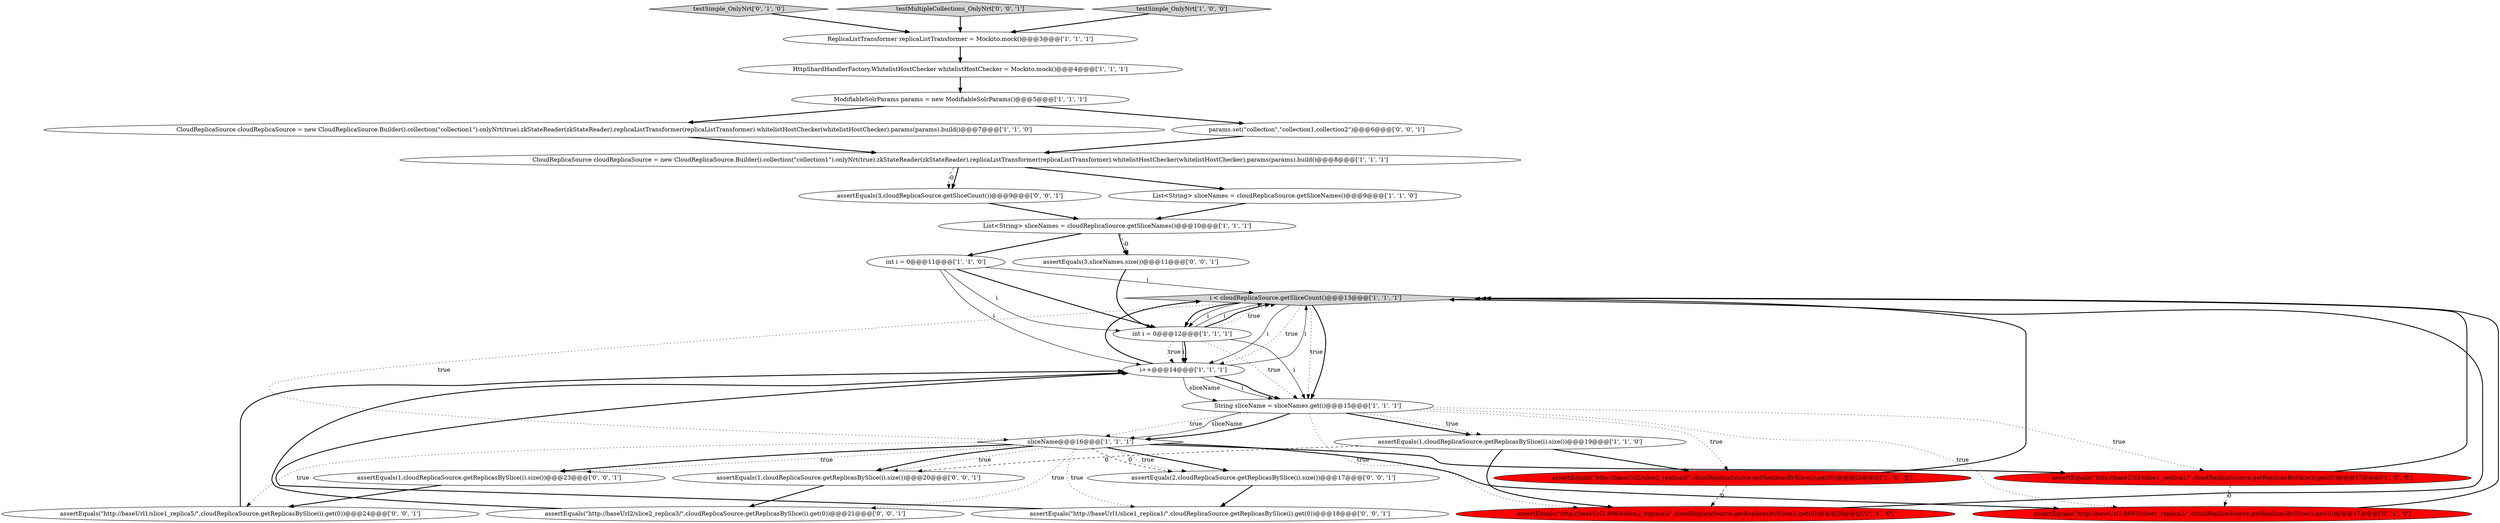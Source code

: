 digraph {
9 [style = filled, label = "i < cloudReplicaSource.getSliceCount()@@@13@@@['1', '1', '1']", fillcolor = lightgray, shape = diamond image = "AAA0AAABBB1BBB"];
20 [style = filled, label = "assertEquals(\"http://baseUrl1/slice1_replica5/\",cloudReplicaSource.getReplicasBySlice(i).get(0))@@@24@@@['0', '0', '1']", fillcolor = white, shape = ellipse image = "AAA0AAABBB3BBB"];
1 [style = filled, label = "int i = 0@@@11@@@['1', '1', '0']", fillcolor = white, shape = ellipse image = "AAA0AAABBB1BBB"];
23 [style = filled, label = "assertEquals(3,cloudReplicaSource.getSliceCount())@@@9@@@['0', '0', '1']", fillcolor = white, shape = ellipse image = "AAA0AAABBB3BBB"];
2 [style = filled, label = "assertEquals(1,cloudReplicaSource.getReplicasBySlice(i).size())@@@19@@@['1', '1', '0']", fillcolor = white, shape = ellipse image = "AAA0AAABBB1BBB"];
15 [style = filled, label = "i++@@@14@@@['1', '1', '1']", fillcolor = white, shape = ellipse image = "AAA0AAABBB1BBB"];
29 [style = filled, label = "assertEquals(1,cloudReplicaSource.getReplicasBySlice(i).size())@@@20@@@['0', '0', '1']", fillcolor = white, shape = ellipse image = "AAA0AAABBB3BBB"];
5 [style = filled, label = "ModifiableSolrParams params = new ModifiableSolrParams()@@@5@@@['1', '1', '1']", fillcolor = white, shape = ellipse image = "AAA0AAABBB1BBB"];
12 [style = filled, label = "int i = 0@@@12@@@['1', '1', '1']", fillcolor = white, shape = ellipse image = "AAA0AAABBB1BBB"];
19 [style = filled, label = "testSimple_OnlyNrt['0', '1', '0']", fillcolor = lightgray, shape = diamond image = "AAA0AAABBB2BBB"];
24 [style = filled, label = "assertEquals(\"http://baseUrl2/slice2_replica3/\",cloudReplicaSource.getReplicasBySlice(i).get(0))@@@21@@@['0', '0', '1']", fillcolor = white, shape = ellipse image = "AAA0AAABBB3BBB"];
26 [style = filled, label = "testMultipleCollections_OnlyNrt['0', '0', '1']", fillcolor = lightgray, shape = diamond image = "AAA0AAABBB3BBB"];
8 [style = filled, label = "List<String> sliceNames = cloudReplicaSource.getSliceNames()@@@10@@@['1', '1', '1']", fillcolor = white, shape = ellipse image = "AAA0AAABBB1BBB"];
10 [style = filled, label = "CloudReplicaSource cloudReplicaSource = new CloudReplicaSource.Builder().collection(\"collection1\").onlyNrt(true).zkStateReader(zkStateReader).replicaListTransformer(replicaListTransformer).whitelistHostChecker(whitelistHostChecker).params(params).build()@@@8@@@['1', '1', '1']", fillcolor = white, shape = ellipse image = "AAA0AAABBB1BBB"];
6 [style = filled, label = "List<String> sliceNames = cloudReplicaSource.getSliceNames()@@@9@@@['1', '1', '0']", fillcolor = white, shape = ellipse image = "AAA0AAABBB1BBB"];
21 [style = filled, label = "assertEquals(1,cloudReplicaSource.getReplicasBySlice(i).size())@@@23@@@['0', '0', '1']", fillcolor = white, shape = ellipse image = "AAA0AAABBB3BBB"];
7 [style = filled, label = "testSimple_OnlyNrt['1', '0', '0']", fillcolor = lightgray, shape = diamond image = "AAA0AAABBB1BBB"];
0 [style = filled, label = "String sliceName = sliceNames.get(i)@@@15@@@['1', '1', '1']", fillcolor = white, shape = ellipse image = "AAA0AAABBB1BBB"];
14 [style = filled, label = "sliceName@@@16@@@['1', '1', '1']", fillcolor = white, shape = diamond image = "AAA0AAABBB1BBB"];
17 [style = filled, label = "assertEquals(\"http://baseUrl1:8983/slice1_replica1/\",cloudReplicaSource.getReplicasBySlice(i).get(0))@@@17@@@['0', '1', '0']", fillcolor = red, shape = ellipse image = "AAA1AAABBB2BBB"];
22 [style = filled, label = "assertEquals(2,cloudReplicaSource.getReplicasBySlice(i).size())@@@17@@@['0', '0', '1']", fillcolor = white, shape = ellipse image = "AAA0AAABBB3BBB"];
11 [style = filled, label = "HttpShardHandlerFactory.WhitelistHostChecker whitelistHostChecker = Mockito.mock()@@@4@@@['1', '1', '1']", fillcolor = white, shape = ellipse image = "AAA0AAABBB1BBB"];
3 [style = filled, label = "ReplicaListTransformer replicaListTransformer = Mockito.mock()@@@3@@@['1', '1', '1']", fillcolor = white, shape = ellipse image = "AAA0AAABBB1BBB"];
28 [style = filled, label = "assertEquals(\"http://baseUrl1/slice1_replica1/\",cloudReplicaSource.getReplicasBySlice(i).get(0))@@@18@@@['0', '0', '1']", fillcolor = white, shape = ellipse image = "AAA0AAABBB3BBB"];
4 [style = filled, label = "assertEquals(\"http://baseUrl1/slice1_replica1/\",cloudReplicaSource.getReplicasBySlice(i).get(0))@@@17@@@['1', '0', '0']", fillcolor = red, shape = ellipse image = "AAA1AAABBB1BBB"];
13 [style = filled, label = "CloudReplicaSource cloudReplicaSource = new CloudReplicaSource.Builder().collection(\"collection1\").onlyNrt(true).zkStateReader(zkStateReader).replicaListTransformer(replicaListTransformer).whitelistHostChecker(whitelistHostChecker).params(params).build()@@@7@@@['1', '1', '0']", fillcolor = white, shape = ellipse image = "AAA0AAABBB1BBB"];
25 [style = filled, label = "assertEquals(3,sliceNames.size())@@@11@@@['0', '0', '1']", fillcolor = white, shape = ellipse image = "AAA0AAABBB3BBB"];
18 [style = filled, label = "assertEquals(\"http://baseUrl2:8984/slice2_replica3/\",cloudReplicaSource.getReplicasBySlice(i).get(0))@@@20@@@['0', '1', '0']", fillcolor = red, shape = ellipse image = "AAA1AAABBB2BBB"];
16 [style = filled, label = "assertEquals(\"http://baseUrl2/slice2_replica3/\",cloudReplicaSource.getReplicasBySlice(i).get(0))@@@20@@@['1', '0', '0']", fillcolor = red, shape = ellipse image = "AAA1AAABBB1BBB"];
27 [style = filled, label = "params.set(\"collection\",\"collection1,collection2\")@@@6@@@['0', '0', '1']", fillcolor = white, shape = ellipse image = "AAA0AAABBB3BBB"];
13->10 [style = bold, label=""];
4->9 [style = bold, label=""];
12->9 [style = solid, label="i"];
9->0 [style = dotted, label="true"];
28->15 [style = bold, label=""];
9->0 [style = bold, label=""];
12->0 [style = solid, label="i"];
0->18 [style = dotted, label="true"];
4->17 [style = dashed, label="0"];
14->24 [style = dotted, label="true"];
1->9 [style = solid, label="i"];
26->3 [style = bold, label=""];
12->15 [style = solid, label="i"];
17->9 [style = bold, label=""];
0->2 [style = bold, label=""];
0->4 [style = dotted, label="true"];
12->15 [style = bold, label=""];
14->22 [style = bold, label=""];
3->11 [style = bold, label=""];
12->15 [style = dotted, label="true"];
14->22 [style = dashed, label="0"];
2->18 [style = bold, label=""];
14->17 [style = bold, label=""];
14->22 [style = dotted, label="true"];
22->28 [style = bold, label=""];
23->8 [style = bold, label=""];
16->18 [style = dashed, label="0"];
12->9 [style = bold, label=""];
15->0 [style = solid, label="i"];
10->6 [style = bold, label=""];
9->15 [style = solid, label="i"];
7->3 [style = bold, label=""];
1->15 [style = solid, label="i"];
9->14 [style = dotted, label="true"];
14->20 [style = dotted, label="true"];
8->1 [style = bold, label=""];
11->5 [style = bold, label=""];
15->9 [style = solid, label="i"];
0->14 [style = bold, label=""];
14->21 [style = dotted, label="true"];
21->20 [style = bold, label=""];
25->12 [style = bold, label=""];
14->28 [style = dotted, label="true"];
10->23 [style = bold, label=""];
15->9 [style = bold, label=""];
2->29 [style = dashed, label="0"];
15->0 [style = bold, label=""];
5->13 [style = bold, label=""];
27->10 [style = bold, label=""];
6->8 [style = bold, label=""];
1->12 [style = solid, label="i"];
18->9 [style = bold, label=""];
1->12 [style = bold, label=""];
14->29 [style = bold, label=""];
12->0 [style = dotted, label="true"];
14->29 [style = dotted, label="true"];
0->17 [style = dotted, label="true"];
8->25 [style = dashed, label="0"];
0->14 [style = dotted, label="true"];
9->15 [style = dotted, label="true"];
9->12 [style = bold, label=""];
5->27 [style = bold, label=""];
14->21 [style = bold, label=""];
0->14 [style = solid, label="sliceName"];
0->2 [style = dotted, label="true"];
0->16 [style = dotted, label="true"];
15->0 [style = solid, label="sliceName"];
29->24 [style = bold, label=""];
12->9 [style = dotted, label="true"];
20->15 [style = bold, label=""];
10->23 [style = dashed, label="0"];
19->3 [style = bold, label=""];
8->25 [style = bold, label=""];
16->9 [style = bold, label=""];
9->12 [style = solid, label="i"];
14->4 [style = bold, label=""];
24->15 [style = bold, label=""];
2->16 [style = bold, label=""];
}
